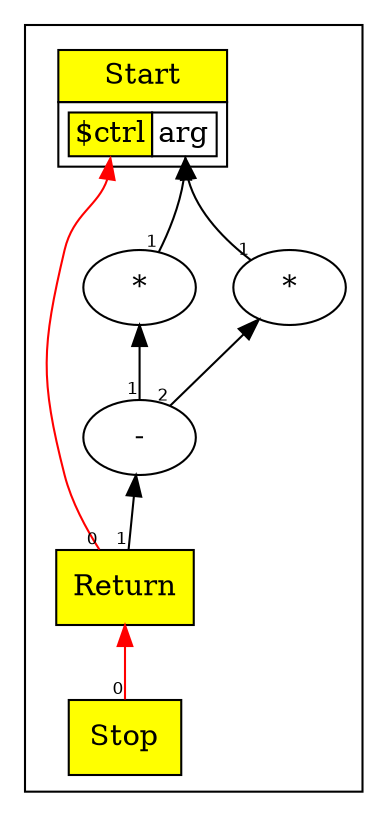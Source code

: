 digraph chapter08 {
/*
return arg*arg-arg*arg;

*/
	rankdir=BT;
	ordering="in";
	concentrate="true";
	compound="true";
	subgraph cluster_Nodes {
		Start2 [ shape=plaintext label=<
			<TABLE BORDER="0" CELLBORDER="1" CELLSPACING="0" CELLPADDING="4">
			<TR><TD BGCOLOR="yellow">Start</TD></TR>
			<TR><TD>
				<TABLE BORDER="0" CELLBORDER="1" CELLSPACING="0">
				<TR><TD PORT="p0" BGCOLOR="yellow">$ctrl</TD><TD PORT="p1">arg</TD></TR>
				</TABLE>
			</TD></TR>
			</TABLE>>
		];
		Stop3 [ shape=box style=filled fillcolor=yellow label="Stop" ];
		Mul6 [ label="*" ];
		Mul7 [ label="*" ];
		Sub8 [ label="-" ];
		Return9 [ shape=box style=filled fillcolor=yellow label="Return" ];
	}
	edge [ fontname=Helvetica, fontsize=8 ];
	Stop3 -> Return9[taillabel=0 color=red];
	Mul6 -> Start2:p1[taillabel=1];
	Mul6 -> Start2:p1[taillabel=2];
	Mul7 -> Start2:p1[taillabel=1];
	Mul7 -> Start2:p1[taillabel=2];
	Sub8 -> Mul6[taillabel=1];
	Sub8 -> Mul7[taillabel=2];
	Return9 -> Start2:p0[taillabel=0 color=red];
	Return9 -> Sub8[taillabel=1];
}